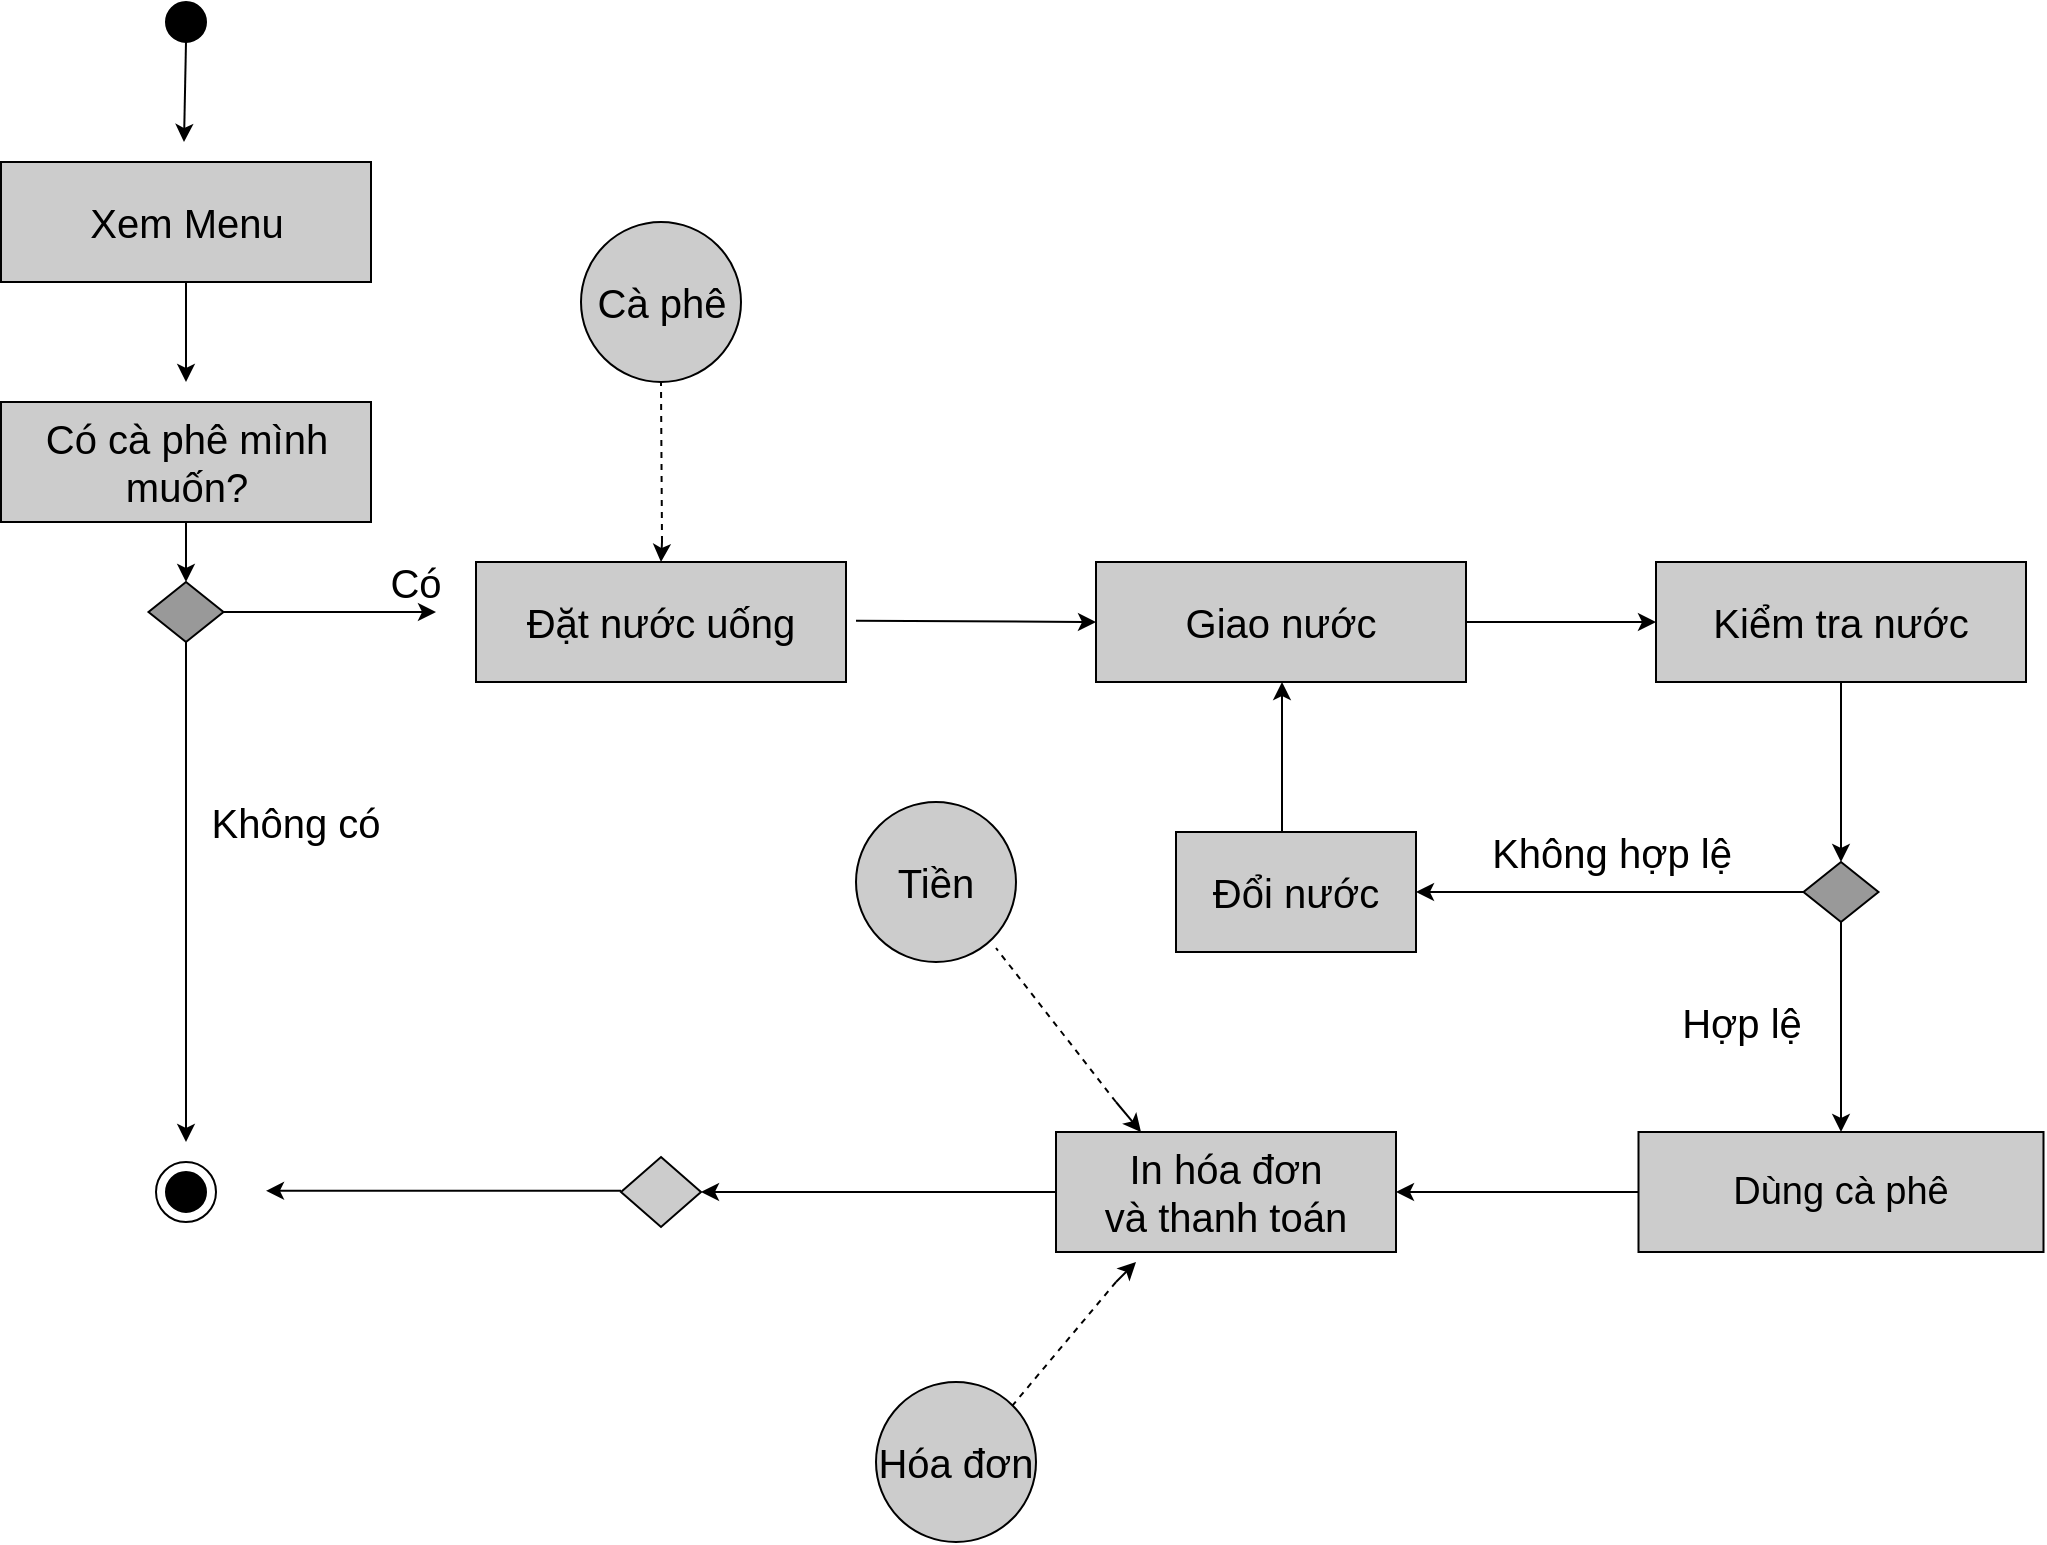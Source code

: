 <mxfile version="14.5.7" type="github">
  <diagram id="AWnsMN2oZxYFVrp0OF94" name="Page-1">
    <mxGraphModel dx="1221" dy="645" grid="1" gridSize="10" guides="1" tooltips="1" connect="1" arrows="1" fold="1" page="1" pageScale="1" pageWidth="850" pageHeight="1100" math="0" shadow="0">
      <root>
        <mxCell id="0" />
        <mxCell id="1" parent="0" />
        <mxCell id="vFDzJ-DQBdxWpcwLOdHJ-3" value="" style="ellipse;whiteSpace=wrap;html=1;aspect=fixed;fillColor=#000000;" vertex="1" parent="1">
          <mxGeometry x="425" y="150" width="20" height="20" as="geometry" />
        </mxCell>
        <mxCell id="vFDzJ-DQBdxWpcwLOdHJ-4" value="" style="endArrow=classic;html=1;exitX=0.5;exitY=1;exitDx=0;exitDy=0;" edge="1" parent="1" source="vFDzJ-DQBdxWpcwLOdHJ-3">
          <mxGeometry width="50" height="50" relative="1" as="geometry">
            <mxPoint x="370" y="410" as="sourcePoint" />
            <mxPoint x="434" y="220" as="targetPoint" />
          </mxGeometry>
        </mxCell>
        <mxCell id="vFDzJ-DQBdxWpcwLOdHJ-5" value="&lt;font style=&quot;font-size: 20px&quot;&gt;Xem Menu&lt;/font&gt;" style="rounded=0;whiteSpace=wrap;html=1;strokeColor=#000000;fillColor=#CCCCCC;" vertex="1" parent="1">
          <mxGeometry x="342.5" y="230" width="185" height="60" as="geometry" />
        </mxCell>
        <mxCell id="vFDzJ-DQBdxWpcwLOdHJ-9" value="" style="endArrow=classic;html=1;exitX=0.5;exitY=1;exitDx=0;exitDy=0;" edge="1" parent="1" source="vFDzJ-DQBdxWpcwLOdHJ-5">
          <mxGeometry width="50" height="50" relative="1" as="geometry">
            <mxPoint x="445" y="180" as="sourcePoint" />
            <mxPoint x="435" y="340" as="targetPoint" />
          </mxGeometry>
        </mxCell>
        <mxCell id="vFDzJ-DQBdxWpcwLOdHJ-10" value="&lt;font style=&quot;font-size: 20px&quot;&gt;Có cà phê mình muốn?&lt;/font&gt;" style="rounded=0;whiteSpace=wrap;html=1;strokeColor=#000000;fillColor=#CCCCCC;" vertex="1" parent="1">
          <mxGeometry x="342.5" y="350" width="185" height="60" as="geometry" />
        </mxCell>
        <mxCell id="vFDzJ-DQBdxWpcwLOdHJ-12" value="" style="rhombus;whiteSpace=wrap;html=1;strokeColor=#000000;fillColor=#999999;" vertex="1" parent="1">
          <mxGeometry x="416.25" y="440" width="37.5" height="30" as="geometry" />
        </mxCell>
        <mxCell id="vFDzJ-DQBdxWpcwLOdHJ-14" value="" style="endArrow=classic;html=1;exitX=0.5;exitY=1;exitDx=0;exitDy=0;entryX=0.5;entryY=0;entryDx=0;entryDy=0;" edge="1" parent="1" source="vFDzJ-DQBdxWpcwLOdHJ-10" target="vFDzJ-DQBdxWpcwLOdHJ-12">
          <mxGeometry width="50" height="50" relative="1" as="geometry">
            <mxPoint x="445" y="300" as="sourcePoint" />
            <mxPoint x="445" y="350" as="targetPoint" />
          </mxGeometry>
        </mxCell>
        <mxCell id="vFDzJ-DQBdxWpcwLOdHJ-16" value="" style="endArrow=classic;html=1;exitX=0.5;exitY=1;exitDx=0;exitDy=0;" edge="1" parent="1" source="vFDzJ-DQBdxWpcwLOdHJ-12">
          <mxGeometry width="50" height="50" relative="1" as="geometry">
            <mxPoint x="445" y="300" as="sourcePoint" />
            <mxPoint x="435" y="720" as="targetPoint" />
            <Array as="points">
              <mxPoint x="435" y="500" />
              <mxPoint x="435" y="550" />
              <mxPoint x="435" y="600" />
            </Array>
          </mxGeometry>
        </mxCell>
        <mxCell id="vFDzJ-DQBdxWpcwLOdHJ-17" value="" style="endArrow=classic;html=1;exitX=1;exitY=0.5;exitDx=0;exitDy=0;" edge="1" parent="1" source="vFDzJ-DQBdxWpcwLOdHJ-12">
          <mxGeometry width="50" height="50" relative="1" as="geometry">
            <mxPoint x="426.25" y="465" as="sourcePoint" />
            <mxPoint x="560" y="455" as="targetPoint" />
          </mxGeometry>
        </mxCell>
        <mxCell id="vFDzJ-DQBdxWpcwLOdHJ-18" value="&lt;font style=&quot;font-size: 20px&quot;&gt;Không có&lt;/font&gt;" style="text;html=1;strokeColor=none;fillColor=none;align=center;verticalAlign=middle;whiteSpace=wrap;rounded=0;" vertex="1" parent="1">
          <mxGeometry x="430" y="550" width="120" height="20" as="geometry" />
        </mxCell>
        <mxCell id="vFDzJ-DQBdxWpcwLOdHJ-20" value="" style="ellipse;whiteSpace=wrap;html=1;aspect=fixed;strokeColor=#000000;fillColor=#FFFFFF;" vertex="1" parent="1">
          <mxGeometry x="420" y="730" width="30" height="30" as="geometry" />
        </mxCell>
        <mxCell id="vFDzJ-DQBdxWpcwLOdHJ-21" value="" style="ellipse;whiteSpace=wrap;html=1;aspect=fixed;fillColor=#000000;" vertex="1" parent="1">
          <mxGeometry x="425" y="735" width="20" height="20" as="geometry" />
        </mxCell>
        <mxCell id="vFDzJ-DQBdxWpcwLOdHJ-25" value="&lt;font style=&quot;font-size: 20px&quot;&gt;Có&lt;/font&gt;" style="text;html=1;strokeColor=none;fillColor=none;align=center;verticalAlign=middle;whiteSpace=wrap;rounded=0;" vertex="1" parent="1">
          <mxGeometry x="490" y="430" width="120" height="20" as="geometry" />
        </mxCell>
        <mxCell id="vFDzJ-DQBdxWpcwLOdHJ-26" value="&lt;span style=&quot;font-size: 20px&quot;&gt;Đặt nước uống&lt;/span&gt;" style="rounded=0;whiteSpace=wrap;html=1;strokeColor=#000000;fillColor=#CCCCCC;" vertex="1" parent="1">
          <mxGeometry x="580" y="430" width="185" height="60" as="geometry" />
        </mxCell>
        <mxCell id="vFDzJ-DQBdxWpcwLOdHJ-27" value="&lt;font style=&quot;font-size: 20px&quot;&gt;Cà phê&lt;/font&gt;" style="ellipse;whiteSpace=wrap;html=1;aspect=fixed;strokeColor=#000000;fillColor=#CCCCCC;" vertex="1" parent="1">
          <mxGeometry x="632.5" y="260" width="80" height="80" as="geometry" />
        </mxCell>
        <mxCell id="vFDzJ-DQBdxWpcwLOdHJ-34" value="" style="endArrow=none;dashed=1;html=1;entryX=0.5;entryY=1;entryDx=0;entryDy=0;" edge="1" parent="1" target="vFDzJ-DQBdxWpcwLOdHJ-27">
          <mxGeometry width="50" height="50" relative="1" as="geometry">
            <mxPoint x="673" y="420" as="sourcePoint" />
            <mxPoint x="682.5" y="340" as="targetPoint" />
          </mxGeometry>
        </mxCell>
        <mxCell id="vFDzJ-DQBdxWpcwLOdHJ-35" value="" style="endArrow=classic;html=1;entryX=0.5;entryY=0;entryDx=0;entryDy=0;" edge="1" parent="1" target="vFDzJ-DQBdxWpcwLOdHJ-26">
          <mxGeometry width="50" height="50" relative="1" as="geometry">
            <mxPoint x="673" y="420" as="sourcePoint" />
            <mxPoint x="420" y="450" as="targetPoint" />
          </mxGeometry>
        </mxCell>
        <mxCell id="vFDzJ-DQBdxWpcwLOdHJ-38" value="" style="endArrow=classic;html=1;exitX=1;exitY=0.5;exitDx=0;exitDy=0;entryX=0;entryY=0.5;entryDx=0;entryDy=0;" edge="1" parent="1" target="vFDzJ-DQBdxWpcwLOdHJ-51">
          <mxGeometry width="50" height="50" relative="1" as="geometry">
            <mxPoint x="770" y="459.41" as="sourcePoint" />
            <mxPoint x="876.25" y="459.41" as="targetPoint" />
          </mxGeometry>
        </mxCell>
        <mxCell id="vFDzJ-DQBdxWpcwLOdHJ-39" value="&lt;span style=&quot;font-size: 20px&quot;&gt;Kiểm tra nước&lt;/span&gt;" style="rounded=0;whiteSpace=wrap;html=1;strokeColor=#000000;fillColor=#CCCCCC;" vertex="1" parent="1">
          <mxGeometry x="1170" y="430" width="185" height="60" as="geometry" />
        </mxCell>
        <mxCell id="vFDzJ-DQBdxWpcwLOdHJ-46" value="" style="edgeStyle=orthogonalEdgeStyle;rounded=0;orthogonalLoop=1;jettySize=auto;html=1;" edge="1" parent="1" source="vFDzJ-DQBdxWpcwLOdHJ-40" target="vFDzJ-DQBdxWpcwLOdHJ-45">
          <mxGeometry relative="1" as="geometry" />
        </mxCell>
        <mxCell id="vFDzJ-DQBdxWpcwLOdHJ-54" value="" style="edgeStyle=orthogonalEdgeStyle;rounded=0;orthogonalLoop=1;jettySize=auto;html=1;" edge="1" parent="1" source="vFDzJ-DQBdxWpcwLOdHJ-40" target="vFDzJ-DQBdxWpcwLOdHJ-53">
          <mxGeometry relative="1" as="geometry" />
        </mxCell>
        <mxCell id="vFDzJ-DQBdxWpcwLOdHJ-40" value="" style="rhombus;whiteSpace=wrap;html=1;strokeColor=#000000;fillColor=#999999;" vertex="1" parent="1">
          <mxGeometry x="1243.75" y="580" width="37.5" height="30" as="geometry" />
        </mxCell>
        <mxCell id="vFDzJ-DQBdxWpcwLOdHJ-41" value="" style="endArrow=classic;html=1;exitX=0.5;exitY=1;exitDx=0;exitDy=0;entryX=0.5;entryY=0;entryDx=0;entryDy=0;" edge="1" parent="1" source="vFDzJ-DQBdxWpcwLOdHJ-39" target="vFDzJ-DQBdxWpcwLOdHJ-40">
          <mxGeometry width="50" height="50" relative="1" as="geometry">
            <mxPoint x="445" y="420" as="sourcePoint" />
            <mxPoint x="445" y="450" as="targetPoint" />
            <Array as="points" />
          </mxGeometry>
        </mxCell>
        <mxCell id="vFDzJ-DQBdxWpcwLOdHJ-58" value="" style="edgeStyle=orthogonalEdgeStyle;rounded=0;orthogonalLoop=1;jettySize=auto;html=1;" edge="1" parent="1" source="vFDzJ-DQBdxWpcwLOdHJ-45" target="vFDzJ-DQBdxWpcwLOdHJ-51">
          <mxGeometry relative="1" as="geometry">
            <Array as="points">
              <mxPoint x="983" y="560" />
              <mxPoint x="983" y="560" />
            </Array>
          </mxGeometry>
        </mxCell>
        <mxCell id="vFDzJ-DQBdxWpcwLOdHJ-45" value="&lt;font style=&quot;font-size: 20px&quot;&gt;Đổi nước&lt;/font&gt;" style="whiteSpace=wrap;html=1;fillColor=#CCCCCC;" vertex="1" parent="1">
          <mxGeometry x="930" y="565" width="120" height="60" as="geometry" />
        </mxCell>
        <mxCell id="vFDzJ-DQBdxWpcwLOdHJ-47" value="&lt;font style=&quot;font-size: 20px&quot;&gt;Không hợp lệ&lt;/font&gt;" style="text;html=1;strokeColor=none;fillColor=none;align=center;verticalAlign=middle;whiteSpace=wrap;rounded=0;" vertex="1" parent="1">
          <mxGeometry x="1075" y="565" width="146.25" height="20" as="geometry" />
        </mxCell>
        <mxCell id="vFDzJ-DQBdxWpcwLOdHJ-51" value="&lt;span style=&quot;font-size: 20px&quot;&gt;Giao nước&lt;/span&gt;" style="rounded=0;whiteSpace=wrap;html=1;strokeColor=#000000;fillColor=#CCCCCC;" vertex="1" parent="1">
          <mxGeometry x="890" y="430" width="185" height="60" as="geometry" />
        </mxCell>
        <mxCell id="vFDzJ-DQBdxWpcwLOdHJ-52" value="" style="endArrow=classic;html=1;exitX=1;exitY=0.5;exitDx=0;exitDy=0;entryX=0;entryY=0.5;entryDx=0;entryDy=0;" edge="1" parent="1" source="vFDzJ-DQBdxWpcwLOdHJ-51" target="vFDzJ-DQBdxWpcwLOdHJ-39">
          <mxGeometry width="50" height="50" relative="1" as="geometry">
            <mxPoint x="780" y="469.41" as="sourcePoint" />
            <mxPoint x="886.25" y="469.41" as="targetPoint" />
          </mxGeometry>
        </mxCell>
        <mxCell id="vFDzJ-DQBdxWpcwLOdHJ-60" value="" style="edgeStyle=orthogonalEdgeStyle;rounded=0;orthogonalLoop=1;jettySize=auto;html=1;" edge="1" parent="1" source="vFDzJ-DQBdxWpcwLOdHJ-53" target="vFDzJ-DQBdxWpcwLOdHJ-59">
          <mxGeometry relative="1" as="geometry" />
        </mxCell>
        <mxCell id="vFDzJ-DQBdxWpcwLOdHJ-53" value="&lt;font style=&quot;font-size: 19px&quot;&gt;Dùng cà phê&lt;/font&gt;" style="whiteSpace=wrap;html=1;fillColor=#CCCCCC;" vertex="1" parent="1">
          <mxGeometry x="1161.25" y="715" width="202.5" height="60" as="geometry" />
        </mxCell>
        <mxCell id="vFDzJ-DQBdxWpcwLOdHJ-56" value="&lt;font style=&quot;font-size: 20px&quot;&gt;Hợp lệ&lt;/font&gt;" style="text;html=1;strokeColor=none;fillColor=none;align=center;verticalAlign=middle;whiteSpace=wrap;rounded=0;" vertex="1" parent="1">
          <mxGeometry x="1140" y="650" width="146.25" height="20" as="geometry" />
        </mxCell>
        <mxCell id="vFDzJ-DQBdxWpcwLOdHJ-83" value="" style="edgeStyle=orthogonalEdgeStyle;rounded=0;orthogonalLoop=1;jettySize=auto;html=1;" edge="1" parent="1" source="vFDzJ-DQBdxWpcwLOdHJ-59" target="vFDzJ-DQBdxWpcwLOdHJ-82">
          <mxGeometry relative="1" as="geometry" />
        </mxCell>
        <mxCell id="vFDzJ-DQBdxWpcwLOdHJ-59" value="&lt;font style=&quot;font-size: 20px&quot;&gt;In hóa đơn &lt;br&gt;và thanh toán&lt;/font&gt;" style="whiteSpace=wrap;html=1;fillColor=#CCCCCC;" vertex="1" parent="1">
          <mxGeometry x="870" y="715" width="170" height="60" as="geometry" />
        </mxCell>
        <mxCell id="vFDzJ-DQBdxWpcwLOdHJ-61" value="&lt;font style=&quot;font-size: 20px&quot;&gt;Tiền&lt;/font&gt;" style="ellipse;whiteSpace=wrap;html=1;aspect=fixed;strokeColor=#000000;fillColor=#CCCCCC;" vertex="1" parent="1">
          <mxGeometry x="770" y="550" width="80" height="80" as="geometry" />
        </mxCell>
        <mxCell id="vFDzJ-DQBdxWpcwLOdHJ-62" value="" style="endArrow=none;dashed=1;html=1;" edge="1" parent="1">
          <mxGeometry width="50" height="50" relative="1" as="geometry">
            <mxPoint x="900" y="700" as="sourcePoint" />
            <mxPoint x="840" y="623" as="targetPoint" />
          </mxGeometry>
        </mxCell>
        <mxCell id="vFDzJ-DQBdxWpcwLOdHJ-63" value="" style="endArrow=classic;html=1;entryX=0.25;entryY=0;entryDx=0;entryDy=0;" edge="1" parent="1" target="vFDzJ-DQBdxWpcwLOdHJ-59">
          <mxGeometry width="50" height="50" relative="1" as="geometry">
            <mxPoint x="900" y="700" as="sourcePoint" />
            <mxPoint x="920" y="720" as="targetPoint" />
            <Array as="points" />
          </mxGeometry>
        </mxCell>
        <mxCell id="vFDzJ-DQBdxWpcwLOdHJ-71" value="&lt;font style=&quot;font-size: 20px&quot;&gt;Hóa đơn&lt;/font&gt;" style="ellipse;whiteSpace=wrap;html=1;aspect=fixed;strokeColor=#000000;fillColor=#CCCCCC;" vertex="1" parent="1">
          <mxGeometry x="780" y="840" width="80" height="80" as="geometry" />
        </mxCell>
        <mxCell id="vFDzJ-DQBdxWpcwLOdHJ-72" value="" style="endArrow=none;dashed=1;html=1;entryX=1;entryY=0;entryDx=0;entryDy=0;" edge="1" parent="1" target="vFDzJ-DQBdxWpcwLOdHJ-71">
          <mxGeometry width="50" height="50" relative="1" as="geometry">
            <mxPoint x="900" y="790" as="sourcePoint" />
            <mxPoint x="850" y="913" as="targetPoint" />
          </mxGeometry>
        </mxCell>
        <mxCell id="vFDzJ-DQBdxWpcwLOdHJ-73" value="" style="endArrow=classic;html=1;" edge="1" parent="1">
          <mxGeometry width="50" height="50" relative="1" as="geometry">
            <mxPoint x="900" y="790" as="sourcePoint" />
            <mxPoint x="910" y="780" as="targetPoint" />
            <Array as="points" />
          </mxGeometry>
        </mxCell>
        <mxCell id="vFDzJ-DQBdxWpcwLOdHJ-82" value="" style="rhombus;whiteSpace=wrap;html=1;fillColor=#CCCCCC;" vertex="1" parent="1">
          <mxGeometry x="652.5" y="727.5" width="40" height="35" as="geometry" />
        </mxCell>
        <mxCell id="vFDzJ-DQBdxWpcwLOdHJ-89" value="" style="edgeStyle=orthogonalEdgeStyle;rounded=0;orthogonalLoop=1;jettySize=auto;html=1;" edge="1" parent="1">
          <mxGeometry relative="1" as="geometry">
            <mxPoint x="652.5" y="744.41" as="sourcePoint" />
            <mxPoint x="475" y="744.41" as="targetPoint" />
          </mxGeometry>
        </mxCell>
      </root>
    </mxGraphModel>
  </diagram>
</mxfile>
